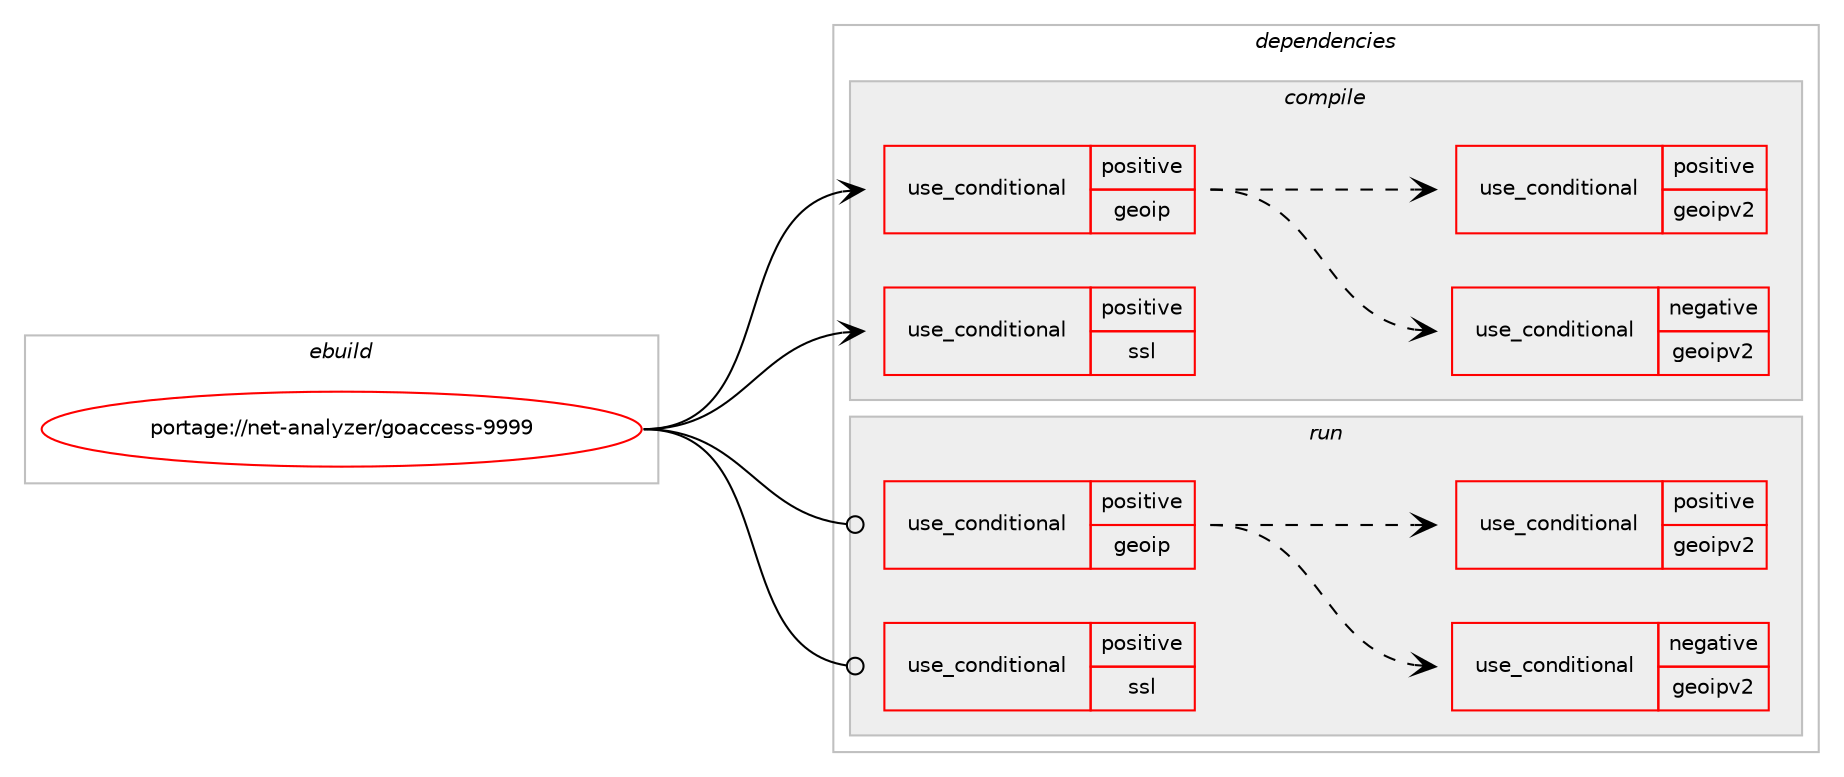 digraph prolog {

# *************
# Graph options
# *************

newrank=true;
concentrate=true;
compound=true;
graph [rankdir=LR,fontname=Helvetica,fontsize=10,ranksep=1.5];#, ranksep=2.5, nodesep=0.2];
edge  [arrowhead=vee];
node  [fontname=Helvetica,fontsize=10];

# **********
# The ebuild
# **********

subgraph cluster_leftcol {
color=gray;
rank=same;
label=<<i>ebuild</i>>;
id [label="portage://net-analyzer/goaccess-9999", color=red, width=4, href="../net-analyzer/goaccess-9999.svg"];
}

# ****************
# The dependencies
# ****************

subgraph cluster_midcol {
color=gray;
label=<<i>dependencies</i>>;
subgraph cluster_compile {
fillcolor="#eeeeee";
style=filled;
label=<<i>compile</i>>;
subgraph cond84607 {
dependency173264 [label=<<TABLE BORDER="0" CELLBORDER="1" CELLSPACING="0" CELLPADDING="4"><TR><TD ROWSPAN="3" CELLPADDING="10">use_conditional</TD></TR><TR><TD>positive</TD></TR><TR><TD>geoip</TD></TR></TABLE>>, shape=none, color=red];
subgraph cond84608 {
dependency173265 [label=<<TABLE BORDER="0" CELLBORDER="1" CELLSPACING="0" CELLPADDING="4"><TR><TD ROWSPAN="3" CELLPADDING="10">use_conditional</TD></TR><TR><TD>negative</TD></TR><TR><TD>geoipv2</TD></TR></TABLE>>, shape=none, color=red];
# *** BEGIN UNKNOWN DEPENDENCY TYPE (TODO) ***
# dependency173265 -> package_dependency(portage://net-analyzer/goaccess-9999,install,no,dev-libs,geoip,none,[,,],[],[])
# *** END UNKNOWN DEPENDENCY TYPE (TODO) ***

}
dependency173264:e -> dependency173265:w [weight=20,style="dashed",arrowhead="vee"];
subgraph cond84609 {
dependency173266 [label=<<TABLE BORDER="0" CELLBORDER="1" CELLSPACING="0" CELLPADDING="4"><TR><TD ROWSPAN="3" CELLPADDING="10">use_conditional</TD></TR><TR><TD>positive</TD></TR><TR><TD>geoipv2</TD></TR></TABLE>>, shape=none, color=red];
# *** BEGIN UNKNOWN DEPENDENCY TYPE (TODO) ***
# dependency173266 -> package_dependency(portage://net-analyzer/goaccess-9999,install,no,dev-libs,libmaxminddb,none,[,,],[slot(0),equal],[])
# *** END UNKNOWN DEPENDENCY TYPE (TODO) ***

}
dependency173264:e -> dependency173266:w [weight=20,style="dashed",arrowhead="vee"];
}
id:e -> dependency173264:w [weight=20,style="solid",arrowhead="vee"];
subgraph cond84610 {
dependency173267 [label=<<TABLE BORDER="0" CELLBORDER="1" CELLSPACING="0" CELLPADDING="4"><TR><TD ROWSPAN="3" CELLPADDING="10">use_conditional</TD></TR><TR><TD>positive</TD></TR><TR><TD>ssl</TD></TR></TABLE>>, shape=none, color=red];
# *** BEGIN UNKNOWN DEPENDENCY TYPE (TODO) ***
# dependency173267 -> package_dependency(portage://net-analyzer/goaccess-9999,install,no,dev-libs,openssl,none,[,,],[slot(0),equal],[])
# *** END UNKNOWN DEPENDENCY TYPE (TODO) ***

}
id:e -> dependency173267:w [weight=20,style="solid",arrowhead="vee"];
# *** BEGIN UNKNOWN DEPENDENCY TYPE (TODO) ***
# id -> package_dependency(portage://net-analyzer/goaccess-9999,install,no,acct-group,goaccess,none,[,,],[],[])
# *** END UNKNOWN DEPENDENCY TYPE (TODO) ***

# *** BEGIN UNKNOWN DEPENDENCY TYPE (TODO) ***
# id -> package_dependency(portage://net-analyzer/goaccess-9999,install,no,acct-user,goaccess,none,[,,],[],[])
# *** END UNKNOWN DEPENDENCY TYPE (TODO) ***

# *** BEGIN UNKNOWN DEPENDENCY TYPE (TODO) ***
# id -> package_dependency(portage://net-analyzer/goaccess-9999,install,no,sys-libs,ncurses,none,[,,],any_same_slot,[use(optenable(unicode),positive)])
# *** END UNKNOWN DEPENDENCY TYPE (TODO) ***

}
subgraph cluster_compileandrun {
fillcolor="#eeeeee";
style=filled;
label=<<i>compile and run</i>>;
}
subgraph cluster_run {
fillcolor="#eeeeee";
style=filled;
label=<<i>run</i>>;
subgraph cond84611 {
dependency173268 [label=<<TABLE BORDER="0" CELLBORDER="1" CELLSPACING="0" CELLPADDING="4"><TR><TD ROWSPAN="3" CELLPADDING="10">use_conditional</TD></TR><TR><TD>positive</TD></TR><TR><TD>geoip</TD></TR></TABLE>>, shape=none, color=red];
subgraph cond84612 {
dependency173269 [label=<<TABLE BORDER="0" CELLBORDER="1" CELLSPACING="0" CELLPADDING="4"><TR><TD ROWSPAN="3" CELLPADDING="10">use_conditional</TD></TR><TR><TD>negative</TD></TR><TR><TD>geoipv2</TD></TR></TABLE>>, shape=none, color=red];
# *** BEGIN UNKNOWN DEPENDENCY TYPE (TODO) ***
# dependency173269 -> package_dependency(portage://net-analyzer/goaccess-9999,run,no,dev-libs,geoip,none,[,,],[],[])
# *** END UNKNOWN DEPENDENCY TYPE (TODO) ***

}
dependency173268:e -> dependency173269:w [weight=20,style="dashed",arrowhead="vee"];
subgraph cond84613 {
dependency173270 [label=<<TABLE BORDER="0" CELLBORDER="1" CELLSPACING="0" CELLPADDING="4"><TR><TD ROWSPAN="3" CELLPADDING="10">use_conditional</TD></TR><TR><TD>positive</TD></TR><TR><TD>geoipv2</TD></TR></TABLE>>, shape=none, color=red];
# *** BEGIN UNKNOWN DEPENDENCY TYPE (TODO) ***
# dependency173270 -> package_dependency(portage://net-analyzer/goaccess-9999,run,no,dev-libs,libmaxminddb,none,[,,],[slot(0),equal],[])
# *** END UNKNOWN DEPENDENCY TYPE (TODO) ***

}
dependency173268:e -> dependency173270:w [weight=20,style="dashed",arrowhead="vee"];
}
id:e -> dependency173268:w [weight=20,style="solid",arrowhead="odot"];
subgraph cond84614 {
dependency173271 [label=<<TABLE BORDER="0" CELLBORDER="1" CELLSPACING="0" CELLPADDING="4"><TR><TD ROWSPAN="3" CELLPADDING="10">use_conditional</TD></TR><TR><TD>positive</TD></TR><TR><TD>ssl</TD></TR></TABLE>>, shape=none, color=red];
# *** BEGIN UNKNOWN DEPENDENCY TYPE (TODO) ***
# dependency173271 -> package_dependency(portage://net-analyzer/goaccess-9999,run,no,dev-libs,openssl,none,[,,],[slot(0),equal],[])
# *** END UNKNOWN DEPENDENCY TYPE (TODO) ***

}
id:e -> dependency173271:w [weight=20,style="solid",arrowhead="odot"];
# *** BEGIN UNKNOWN DEPENDENCY TYPE (TODO) ***
# id -> package_dependency(portage://net-analyzer/goaccess-9999,run,no,acct-group,goaccess,none,[,,],[],[])
# *** END UNKNOWN DEPENDENCY TYPE (TODO) ***

# *** BEGIN UNKNOWN DEPENDENCY TYPE (TODO) ***
# id -> package_dependency(portage://net-analyzer/goaccess-9999,run,no,acct-user,goaccess,none,[,,],[],[])
# *** END UNKNOWN DEPENDENCY TYPE (TODO) ***

# *** BEGIN UNKNOWN DEPENDENCY TYPE (TODO) ***
# id -> package_dependency(portage://net-analyzer/goaccess-9999,run,no,sys-libs,ncurses,none,[,,],any_same_slot,[use(optenable(unicode),positive)])
# *** END UNKNOWN DEPENDENCY TYPE (TODO) ***

# *** BEGIN UNKNOWN DEPENDENCY TYPE (TODO) ***
# id -> package_dependency(portage://net-analyzer/goaccess-9999,run,no,virtual,tmpfiles,none,[,,],[],[])
# *** END UNKNOWN DEPENDENCY TYPE (TODO) ***

}
}

# **************
# The candidates
# **************

subgraph cluster_choices {
rank=same;
color=gray;
label=<<i>candidates</i>>;

}

}

